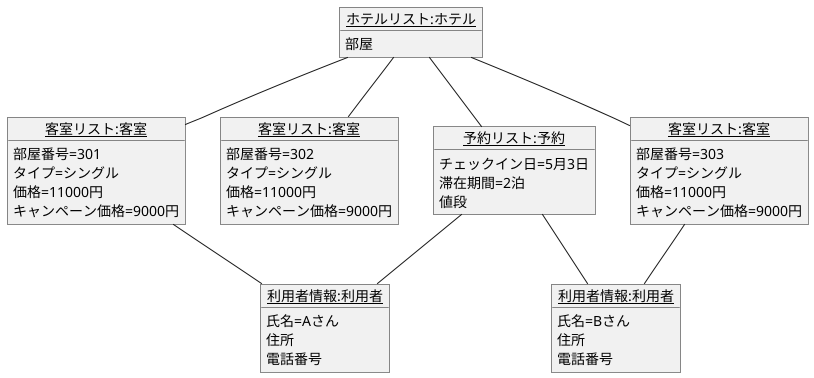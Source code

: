 @startuml 演習
    object "<u>ホテルリスト:ホテル</u>" as hotel{
        部屋
    }
    object "<u>客室リスト:客室</u>" as room1{
        部屋番号=301
        タイプ=シングル
        価格=11000円
        キャンペーン価格=9000円
    }
    object "<u>客室リスト:客室</u>" as room2{
        部屋番号=302
        タイプ=シングル
        価格=11000円
        キャンペーン価格=9000円
    }
    object "<u>客室リスト:客室</u>" as room3{
        部屋番号=303
        タイプ=シングル
        価格=11000円
        キャンペーン価格=9000円
    }
    object "<u>予約リスト:予約" as reservation{
        チェックイン日=5月3日
        滞在期間=2泊
        値段
    }
    object "<u>利用者情報:利用者</u>" as user1{
        氏名=Aさん
        住所
        電話番号
    }
    object "<u>利用者情報:利用者</u>" as user2{
        氏名=Bさん
        住所
        電話番号
    }
    hotel -- room1
    hotel -- room2
    hotel -- room3
    hotel -- reservation
    reservation -- user1
    reservation -- user2
    room1 -- user1
    room3 -- user2
@enduml
